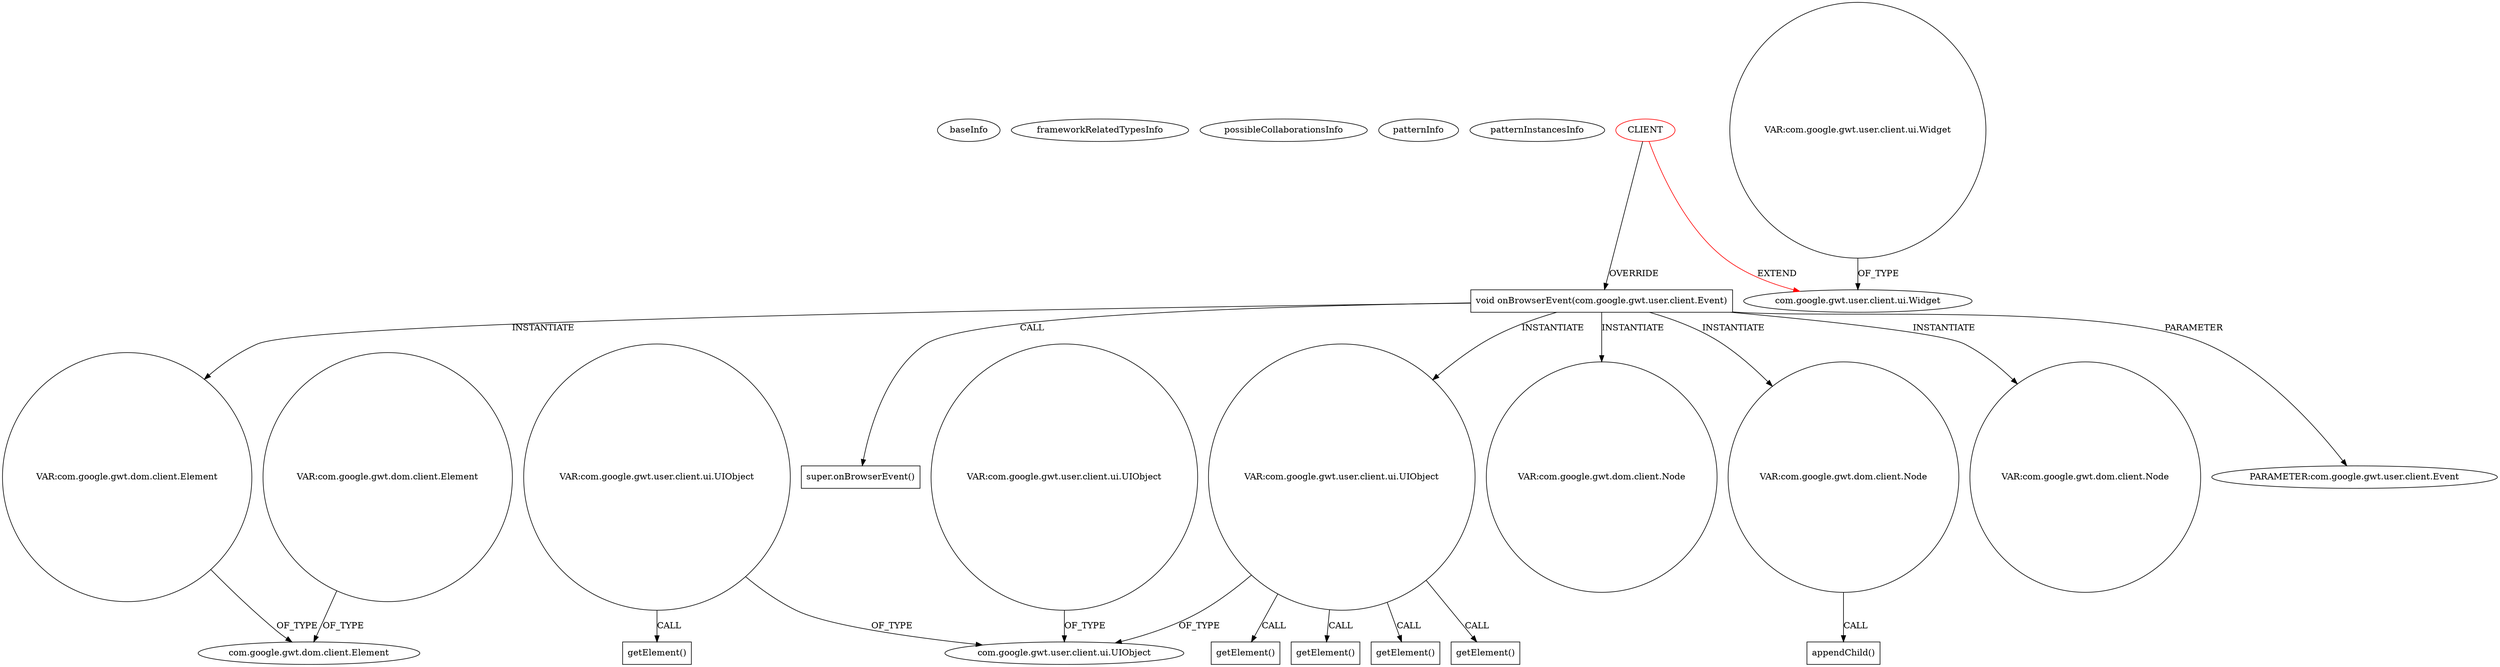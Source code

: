 digraph {
baseInfo[graphId=805,category="pattern",isAnonymous=false,possibleRelation=false]
frameworkRelatedTypesInfo[0="com.google.gwt.user.client.ui.Widget"]
possibleCollaborationsInfo[]
patternInfo[frequency=2.0,patternRootClient=0]
patternInstancesInfo[0="dapicard-gwt-surface~/dapicard-gwt-surface/gwt-surface-master/gwt-surface/src/main/java/com/axeiya/gwt/surface/client/ContentEditableSurface.java~ContentEditableSurface~1180",1="laaglu-lib-gwt-file~/laaglu-lib-gwt-file/lib-gwt-file-master/src/main/java/org/vectomatic/file/FileUploadExt.java~FileUploadExt~3456"]
8[label="super.onBrowserEvent()",vertexType="SUPER_CALL",isFrameworkType=false,shape=box]
5[label="void onBrowserEvent(com.google.gwt.user.client.Event)",vertexType="OVERRIDING_METHOD_DECLARATION",isFrameworkType=false,shape=box]
15[label="VAR:com.google.gwt.dom.client.Element",vertexType="VARIABLE_EXPRESION",isFrameworkType=false,shape=circle]
12[label="VAR:com.google.gwt.user.client.ui.UIObject",vertexType="VARIABLE_EXPRESION",isFrameworkType=false,shape=circle]
0[label="CLIENT",vertexType="ROOT_CLIENT_CLASS_DECLARATION",isFrameworkType=false,color=red]
9[label="VAR:com.google.gwt.dom.client.Node",vertexType="VARIABLE_EXPRESION",isFrameworkType=false,shape=circle]
26[label="VAR:com.google.gwt.dom.client.Node",vertexType="VARIABLE_EXPRESION",isFrameworkType=false,shape=circle]
33[label="VAR:com.google.gwt.dom.client.Node",vertexType="VARIABLE_EXPRESION",isFrameworkType=false,shape=circle]
27[label="appendChild()",vertexType="INSIDE_CALL",isFrameworkType=false,shape=box]
1[label="com.google.gwt.user.client.ui.Widget",vertexType="FRAMEWORK_CLASS_TYPE",isFrameworkType=false]
42[label="VAR:com.google.gwt.user.client.ui.Widget",vertexType="VARIABLE_EXPRESION",isFrameworkType=false,shape=circle]
17[label="com.google.gwt.dom.client.Element",vertexType="FRAMEWORK_CLASS_TYPE",isFrameworkType=false]
30[label="getElement()",vertexType="INSIDE_CALL",isFrameworkType=false,shape=box]
13[label="getElement()",vertexType="INSIDE_CALL",isFrameworkType=false,shape=box]
37[label="getElement()",vertexType="INSIDE_CALL",isFrameworkType=false,shape=box]
19[label="getElement()",vertexType="INSIDE_CALL",isFrameworkType=false,shape=box]
60[label="VAR:com.google.gwt.dom.client.Element",vertexType="VARIABLE_EXPRESION",isFrameworkType=false,shape=circle]
6[label="PARAMETER:com.google.gwt.user.client.Event",vertexType="PARAMETER_DECLARATION",isFrameworkType=false]
14[label="com.google.gwt.user.client.ui.UIObject",vertexType="FRAMEWORK_CLASS_TYPE",isFrameworkType=false]
56[label="VAR:com.google.gwt.user.client.ui.UIObject",vertexType="VARIABLE_EXPRESION",isFrameworkType=false,shape=circle]
63[label="VAR:com.google.gwt.user.client.ui.UIObject",vertexType="VARIABLE_EXPRESION",isFrameworkType=false,shape=circle]
64[label="getElement()",vertexType="INSIDE_CALL",isFrameworkType=false,shape=box]
5->33[label="INSTANTIATE"]
5->15[label="INSTANTIATE"]
12->19[label="CALL"]
63->14[label="OF_TYPE"]
12->37[label="CALL"]
5->26[label="INSTANTIATE"]
15->17[label="OF_TYPE"]
26->27[label="CALL"]
0->5[label="OVERRIDE"]
60->17[label="OF_TYPE"]
0->1[label="EXTEND",color=red]
12->30[label="CALL"]
5->8[label="CALL"]
12->13[label="CALL"]
42->1[label="OF_TYPE"]
5->6[label="PARAMETER"]
5->9[label="INSTANTIATE"]
5->12[label="INSTANTIATE"]
56->14[label="OF_TYPE"]
12->14[label="OF_TYPE"]
63->64[label="CALL"]
}

